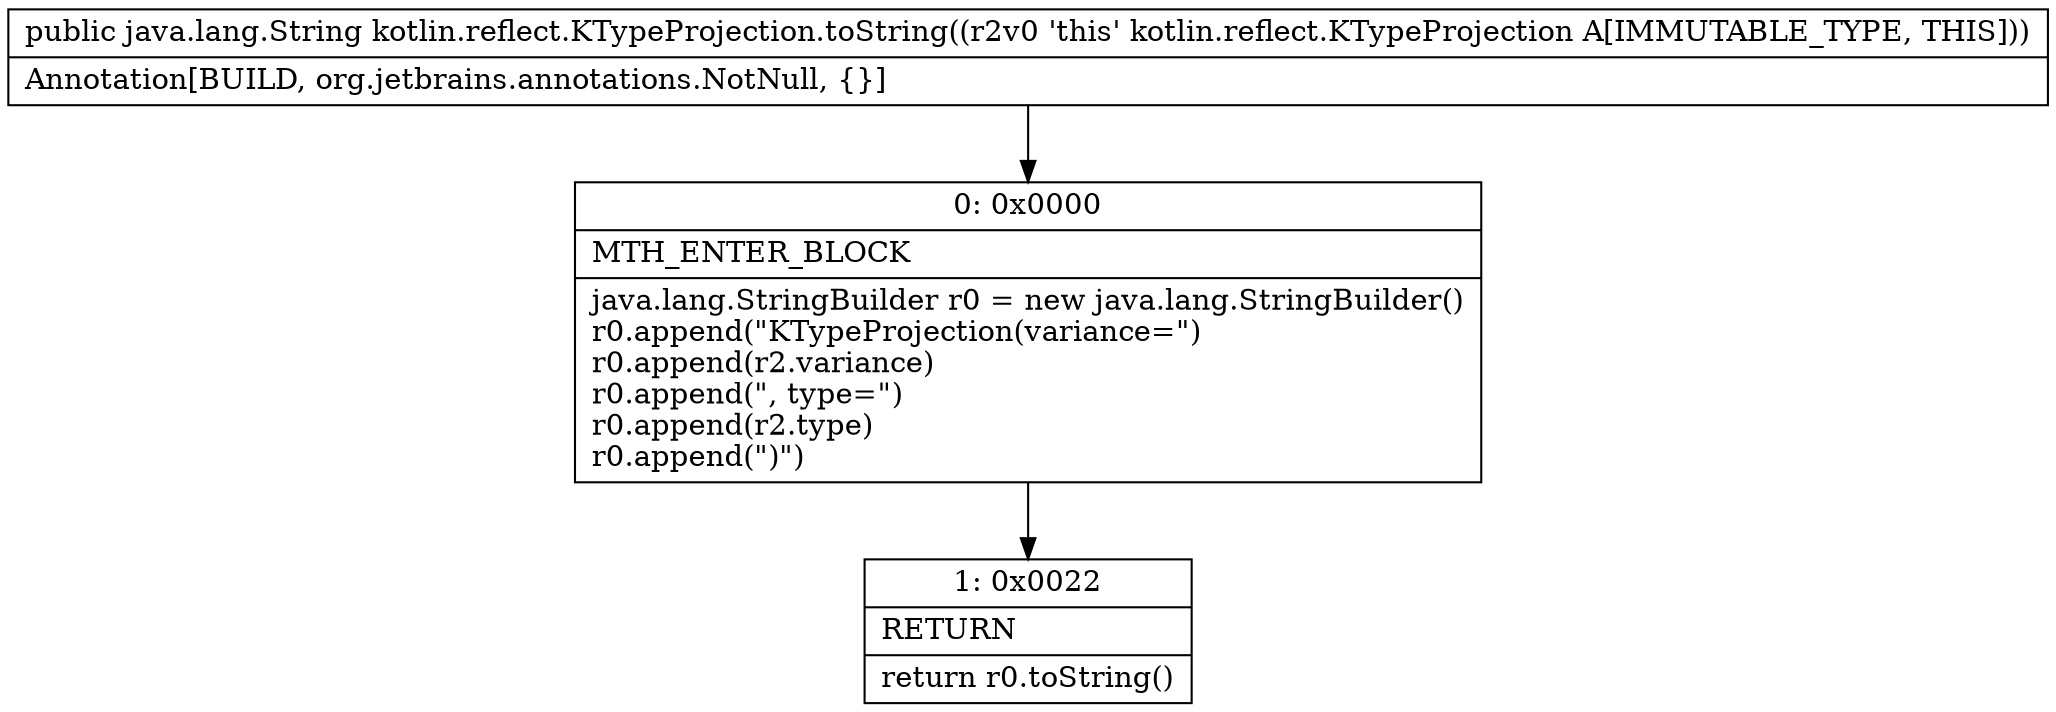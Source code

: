 digraph "CFG forkotlin.reflect.KTypeProjection.toString()Ljava\/lang\/String;" {
Node_0 [shape=record,label="{0\:\ 0x0000|MTH_ENTER_BLOCK\l|java.lang.StringBuilder r0 = new java.lang.StringBuilder()\lr0.append(\"KTypeProjection(variance=\")\lr0.append(r2.variance)\lr0.append(\", type=\")\lr0.append(r2.type)\lr0.append(\")\")\l}"];
Node_1 [shape=record,label="{1\:\ 0x0022|RETURN\l|return r0.toString()\l}"];
MethodNode[shape=record,label="{public java.lang.String kotlin.reflect.KTypeProjection.toString((r2v0 'this' kotlin.reflect.KTypeProjection A[IMMUTABLE_TYPE, THIS]))  | Annotation[BUILD, org.jetbrains.annotations.NotNull, \{\}]\l}"];
MethodNode -> Node_0;
Node_0 -> Node_1;
}

